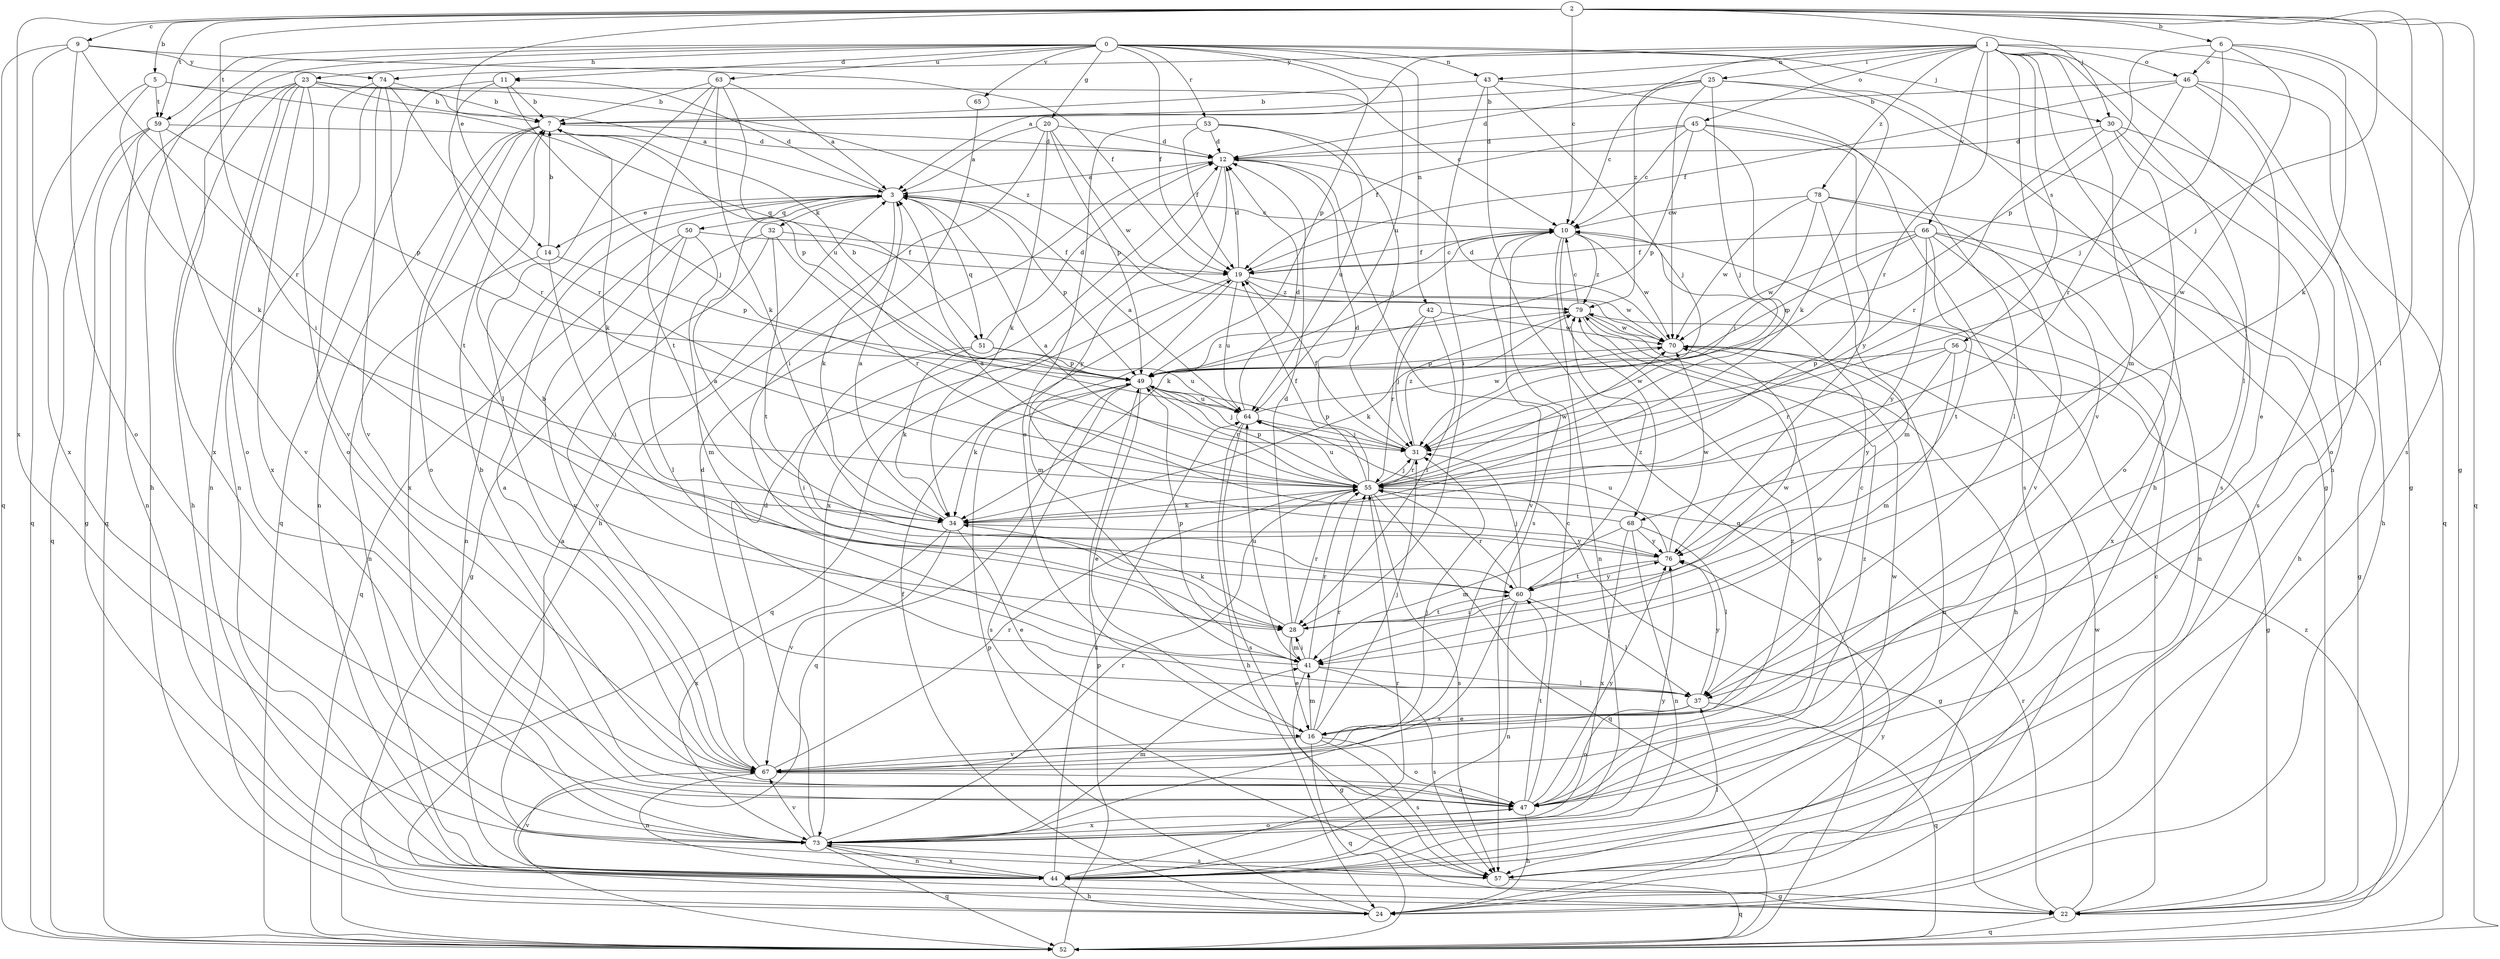 strict digraph  {
0;
1;
2;
3;
5;
6;
7;
9;
10;
11;
12;
14;
16;
19;
20;
22;
23;
24;
25;
28;
30;
31;
32;
34;
37;
41;
42;
43;
44;
45;
46;
47;
49;
50;
51;
52;
53;
55;
56;
57;
59;
60;
63;
64;
65;
66;
67;
68;
70;
73;
74;
76;
78;
79;
0 -> 11  [label=d];
0 -> 19  [label=f];
0 -> 20  [label=g];
0 -> 22  [label=g];
0 -> 23  [label=h];
0 -> 24  [label=h];
0 -> 30  [label=j];
0 -> 42  [label=n];
0 -> 43  [label=n];
0 -> 49  [label=p];
0 -> 53  [label=r];
0 -> 59  [label=t];
0 -> 63  [label=u];
0 -> 64  [label=u];
0 -> 65  [label=v];
0 -> 73  [label=x];
1 -> 3  [label=a];
1 -> 22  [label=g];
1 -> 24  [label=h];
1 -> 25  [label=i];
1 -> 37  [label=l];
1 -> 41  [label=m];
1 -> 43  [label=n];
1 -> 44  [label=n];
1 -> 45  [label=o];
1 -> 46  [label=o];
1 -> 55  [label=r];
1 -> 56  [label=s];
1 -> 66  [label=v];
1 -> 67  [label=v];
1 -> 74  [label=y];
1 -> 78  [label=z];
1 -> 79  [label=z];
2 -> 5  [label=b];
2 -> 6  [label=b];
2 -> 9  [label=c];
2 -> 10  [label=c];
2 -> 14  [label=e];
2 -> 22  [label=g];
2 -> 28  [label=i];
2 -> 30  [label=j];
2 -> 31  [label=j];
2 -> 37  [label=l];
2 -> 57  [label=s];
2 -> 59  [label=t];
2 -> 73  [label=x];
3 -> 10  [label=c];
3 -> 11  [label=d];
3 -> 14  [label=e];
3 -> 32  [label=k];
3 -> 34  [label=k];
3 -> 44  [label=n];
3 -> 49  [label=p];
3 -> 50  [label=q];
3 -> 51  [label=q];
5 -> 3  [label=a];
5 -> 34  [label=k];
5 -> 51  [label=q];
5 -> 52  [label=q];
5 -> 59  [label=t];
6 -> 31  [label=j];
6 -> 34  [label=k];
6 -> 46  [label=o];
6 -> 49  [label=p];
6 -> 52  [label=q];
6 -> 68  [label=w];
7 -> 12  [label=d];
7 -> 34  [label=k];
7 -> 44  [label=n];
7 -> 47  [label=o];
7 -> 49  [label=p];
7 -> 73  [label=x];
9 -> 19  [label=f];
9 -> 47  [label=o];
9 -> 52  [label=q];
9 -> 55  [label=r];
9 -> 73  [label=x];
9 -> 74  [label=y];
10 -> 19  [label=f];
10 -> 34  [label=k];
10 -> 44  [label=n];
10 -> 67  [label=v];
10 -> 68  [label=w];
10 -> 70  [label=w];
10 -> 79  [label=z];
11 -> 7  [label=b];
11 -> 31  [label=j];
11 -> 52  [label=q];
11 -> 55  [label=r];
12 -> 3  [label=a];
12 -> 57  [label=s];
12 -> 73  [label=x];
12 -> 76  [label=y];
14 -> 7  [label=b];
14 -> 28  [label=i];
14 -> 44  [label=n];
14 -> 49  [label=p];
16 -> 10  [label=c];
16 -> 31  [label=j];
16 -> 41  [label=m];
16 -> 47  [label=o];
16 -> 52  [label=q];
16 -> 55  [label=r];
16 -> 57  [label=s];
16 -> 67  [label=v];
19 -> 10  [label=c];
19 -> 12  [label=d];
19 -> 41  [label=m];
19 -> 52  [label=q];
19 -> 64  [label=u];
19 -> 70  [label=w];
19 -> 79  [label=z];
20 -> 3  [label=a];
20 -> 12  [label=d];
20 -> 24  [label=h];
20 -> 34  [label=k];
20 -> 49  [label=p];
20 -> 70  [label=w];
22 -> 10  [label=c];
22 -> 52  [label=q];
22 -> 55  [label=r];
22 -> 70  [label=w];
23 -> 7  [label=b];
23 -> 10  [label=c];
23 -> 24  [label=h];
23 -> 44  [label=n];
23 -> 47  [label=o];
23 -> 52  [label=q];
23 -> 67  [label=v];
23 -> 73  [label=x];
23 -> 79  [label=z];
24 -> 19  [label=f];
24 -> 49  [label=p];
24 -> 76  [label=y];
25 -> 7  [label=b];
25 -> 10  [label=c];
25 -> 12  [label=d];
25 -> 31  [label=j];
25 -> 34  [label=k];
25 -> 57  [label=s];
25 -> 70  [label=w];
28 -> 12  [label=d];
28 -> 16  [label=e];
28 -> 34  [label=k];
28 -> 41  [label=m];
28 -> 55  [label=r];
28 -> 60  [label=t];
28 -> 70  [label=w];
30 -> 12  [label=d];
30 -> 24  [label=h];
30 -> 47  [label=o];
30 -> 55  [label=r];
30 -> 57  [label=s];
31 -> 19  [label=f];
31 -> 49  [label=p];
31 -> 55  [label=r];
31 -> 79  [label=z];
32 -> 19  [label=f];
32 -> 22  [label=g];
32 -> 55  [label=r];
32 -> 60  [label=t];
32 -> 67  [label=v];
34 -> 3  [label=a];
34 -> 16  [label=e];
34 -> 67  [label=v];
34 -> 73  [label=x];
34 -> 76  [label=y];
37 -> 16  [label=e];
37 -> 47  [label=o];
37 -> 52  [label=q];
37 -> 76  [label=y];
41 -> 7  [label=b];
41 -> 22  [label=g];
41 -> 28  [label=i];
41 -> 37  [label=l];
41 -> 49  [label=p];
41 -> 55  [label=r];
41 -> 57  [label=s];
41 -> 64  [label=u];
42 -> 28  [label=i];
42 -> 31  [label=j];
42 -> 55  [label=r];
42 -> 70  [label=w];
43 -> 7  [label=b];
43 -> 28  [label=i];
43 -> 31  [label=j];
43 -> 52  [label=q];
43 -> 57  [label=s];
44 -> 22  [label=g];
44 -> 24  [label=h];
44 -> 37  [label=l];
44 -> 55  [label=r];
44 -> 64  [label=u];
44 -> 67  [label=v];
44 -> 73  [label=x];
45 -> 10  [label=c];
45 -> 12  [label=d];
45 -> 19  [label=f];
45 -> 37  [label=l];
45 -> 49  [label=p];
45 -> 55  [label=r];
45 -> 76  [label=y];
46 -> 7  [label=b];
46 -> 16  [label=e];
46 -> 19  [label=f];
46 -> 47  [label=o];
46 -> 52  [label=q];
46 -> 55  [label=r];
47 -> 7  [label=b];
47 -> 10  [label=c];
47 -> 24  [label=h];
47 -> 60  [label=t];
47 -> 70  [label=w];
47 -> 73  [label=x];
47 -> 76  [label=y];
47 -> 79  [label=z];
49 -> 7  [label=b];
49 -> 16  [label=e];
49 -> 31  [label=j];
49 -> 34  [label=k];
49 -> 52  [label=q];
49 -> 55  [label=r];
49 -> 57  [label=s];
49 -> 64  [label=u];
49 -> 79  [label=z];
50 -> 19  [label=f];
50 -> 37  [label=l];
50 -> 41  [label=m];
50 -> 52  [label=q];
50 -> 67  [label=v];
51 -> 12  [label=d];
51 -> 28  [label=i];
51 -> 34  [label=k];
51 -> 49  [label=p];
51 -> 64  [label=u];
52 -> 49  [label=p];
52 -> 79  [label=z];
53 -> 12  [label=d];
53 -> 16  [label=e];
53 -> 19  [label=f];
53 -> 31  [label=j];
53 -> 64  [label=u];
55 -> 3  [label=a];
55 -> 12  [label=d];
55 -> 19  [label=f];
55 -> 22  [label=g];
55 -> 31  [label=j];
55 -> 34  [label=k];
55 -> 49  [label=p];
55 -> 52  [label=q];
55 -> 57  [label=s];
55 -> 64  [label=u];
55 -> 70  [label=w];
56 -> 22  [label=g];
56 -> 41  [label=m];
56 -> 49  [label=p];
56 -> 55  [label=r];
56 -> 76  [label=y];
57 -> 3  [label=a];
57 -> 52  [label=q];
59 -> 12  [label=d];
59 -> 22  [label=g];
59 -> 44  [label=n];
59 -> 49  [label=p];
59 -> 52  [label=q];
59 -> 67  [label=v];
60 -> 28  [label=i];
60 -> 31  [label=j];
60 -> 37  [label=l];
60 -> 44  [label=n];
60 -> 55  [label=r];
60 -> 73  [label=x];
60 -> 76  [label=y];
60 -> 79  [label=z];
63 -> 3  [label=a];
63 -> 7  [label=b];
63 -> 34  [label=k];
63 -> 37  [label=l];
63 -> 60  [label=t];
63 -> 64  [label=u];
64 -> 3  [label=a];
64 -> 12  [label=d];
64 -> 24  [label=h];
64 -> 31  [label=j];
64 -> 57  [label=s];
64 -> 70  [label=w];
65 -> 28  [label=i];
66 -> 19  [label=f];
66 -> 22  [label=g];
66 -> 44  [label=n];
66 -> 49  [label=p];
66 -> 60  [label=t];
66 -> 70  [label=w];
66 -> 73  [label=x];
66 -> 76  [label=y];
67 -> 3  [label=a];
67 -> 12  [label=d];
67 -> 31  [label=j];
67 -> 44  [label=n];
67 -> 47  [label=o];
67 -> 55  [label=r];
67 -> 79  [label=z];
68 -> 3  [label=a];
68 -> 37  [label=l];
68 -> 41  [label=m];
68 -> 44  [label=n];
68 -> 73  [label=x];
68 -> 76  [label=y];
70 -> 12  [label=d];
70 -> 44  [label=n];
70 -> 49  [label=p];
73 -> 12  [label=d];
73 -> 41  [label=m];
73 -> 44  [label=n];
73 -> 47  [label=o];
73 -> 52  [label=q];
73 -> 55  [label=r];
73 -> 57  [label=s];
73 -> 67  [label=v];
73 -> 76  [label=y];
74 -> 7  [label=b];
74 -> 44  [label=n];
74 -> 47  [label=o];
74 -> 55  [label=r];
74 -> 60  [label=t];
74 -> 67  [label=v];
76 -> 3  [label=a];
76 -> 60  [label=t];
76 -> 64  [label=u];
76 -> 70  [label=w];
78 -> 10  [label=c];
78 -> 24  [label=h];
78 -> 31  [label=j];
78 -> 41  [label=m];
78 -> 67  [label=v];
78 -> 70  [label=w];
79 -> 10  [label=c];
79 -> 24  [label=h];
79 -> 34  [label=k];
79 -> 47  [label=o];
79 -> 70  [label=w];
}
